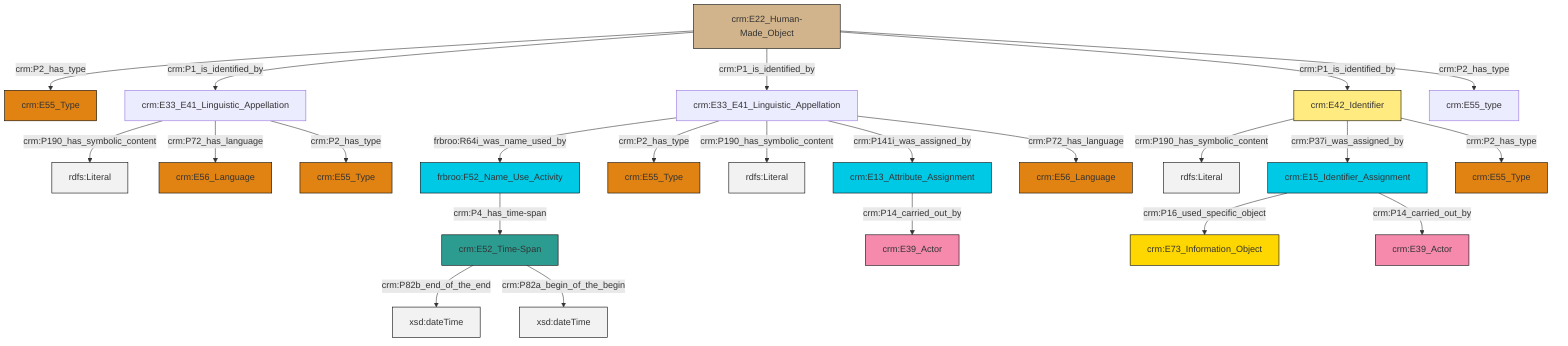 graph TD
classDef Literal fill:#f2f2f2,stroke:#000000;
classDef CRM_Entity fill:#FFFFFF,stroke:#000000;
classDef Temporal_Entity fill:#00C9E6, stroke:#000000;
classDef Type fill:#E18312, stroke:#000000;
classDef Time-Span fill:#2C9C91, stroke:#000000;
classDef Appellation fill:#FFEB7F, stroke:#000000;
classDef Place fill:#008836, stroke:#000000;
classDef Persistent_Item fill:#B266B2, stroke:#000000;
classDef Conceptual_Object fill:#FFD700, stroke:#000000;
classDef Physical_Thing fill:#D2B48C, stroke:#000000;
classDef Actor fill:#f58aad, stroke:#000000;
classDef PC_Classes fill:#4ce600, stroke:#000000;
classDef Multi fill:#cccccc,stroke:#000000;

2["crm:E42_Identifier"]:::Appellation -->|crm:P190_has_symbolic_content| 3[rdfs:Literal]:::Literal
7["crm:E22_Human-Made_Object"]:::Physical_Thing -->|crm:P2_has_type| 8["crm:E55_Type"]:::Type
7["crm:E22_Human-Made_Object"]:::Physical_Thing -->|crm:P1_is_identified_by| 22["crm:E33_E41_Linguistic_Appellation"]:::Default
16["crm:E52_Time-Span"]:::Time-Span -->|crm:P82b_end_of_the_end| 25[xsd:dateTime]:::Literal
2["crm:E42_Identifier"]:::Appellation -->|crm:P37i_was_assigned_by| 18["crm:E15_Identifier_Assignment"]:::Temporal_Entity
12["frbroo:F52_Name_Use_Activity"]:::Temporal_Entity -->|crm:P4_has_time-span| 16["crm:E52_Time-Span"]:::Time-Span
27["crm:E33_E41_Linguistic_Appellation"]:::Default -->|frbroo:R64i_was_name_used_by| 12["frbroo:F52_Name_Use_Activity"]:::Temporal_Entity
27["crm:E33_E41_Linguistic_Appellation"]:::Default -->|crm:P2_has_type| 14["crm:E55_Type"]:::Type
22["crm:E33_E41_Linguistic_Appellation"]:::Default -->|crm:P190_has_symbolic_content| 28[rdfs:Literal]:::Literal
18["crm:E15_Identifier_Assignment"]:::Temporal_Entity -->|crm:P16_used_specific_object| 29["crm:E73_Information_Object"]:::Conceptual_Object
16["crm:E52_Time-Span"]:::Time-Span -->|crm:P82a_begin_of_the_begin| 32[xsd:dateTime]:::Literal
18["crm:E15_Identifier_Assignment"]:::Temporal_Entity -->|crm:P14_carried_out_by| 30["crm:E39_Actor"]:::Actor
27["crm:E33_E41_Linguistic_Appellation"]:::Default -->|crm:P190_has_symbolic_content| 37[rdfs:Literal]:::Literal
7["crm:E22_Human-Made_Object"]:::Physical_Thing -->|crm:P1_is_identified_by| 27["crm:E33_E41_Linguistic_Appellation"]:::Default
22["crm:E33_E41_Linguistic_Appellation"]:::Default -->|crm:P72_has_language| 20["crm:E56_Language"]:::Type
2["crm:E42_Identifier"]:::Appellation -->|crm:P2_has_type| 10["crm:E55_Type"]:::Type
0["crm:E13_Attribute_Assignment"]:::Temporal_Entity -->|crm:P14_carried_out_by| 38["crm:E39_Actor"]:::Actor
7["crm:E22_Human-Made_Object"]:::Physical_Thing -->|crm:P1_is_identified_by| 2["crm:E42_Identifier"]:::Appellation
27["crm:E33_E41_Linguistic_Appellation"]:::Default -->|crm:P141i_was_assigned_by| 0["crm:E13_Attribute_Assignment"]:::Temporal_Entity
27["crm:E33_E41_Linguistic_Appellation"]:::Default -->|crm:P72_has_language| 35["crm:E56_Language"]:::Type
22["crm:E33_E41_Linguistic_Appellation"]:::Default -->|crm:P2_has_type| 4["crm:E55_Type"]:::Type
7["crm:E22_Human-Made_Object"]:::Physical_Thing -->|crm:P2_has_type| 23["crm:E55_type"]:::Default